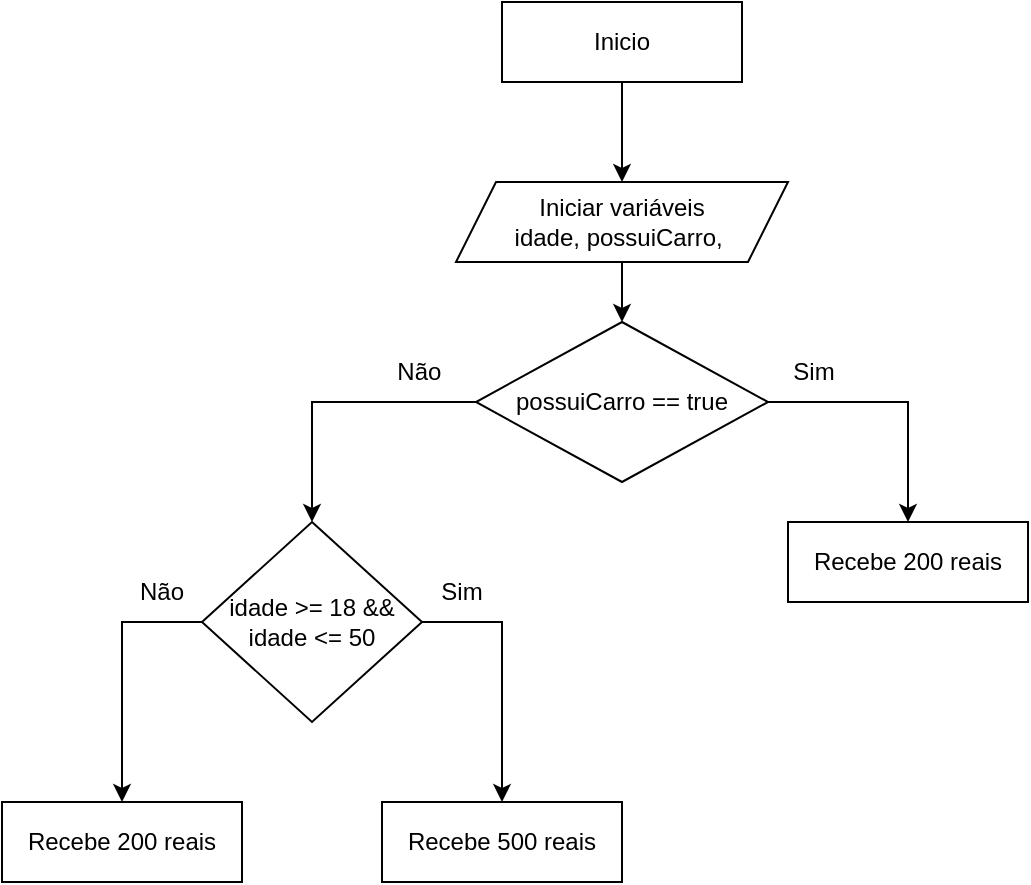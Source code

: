 <mxfile version="26.0.6">
  <diagram name="VerificarIdade" id="Lw__3kb3P3M3CWYozN1q">
    <mxGraphModel dx="1434" dy="820" grid="1" gridSize="10" guides="1" tooltips="1" connect="1" arrows="1" fold="1" page="1" pageScale="1" pageWidth="827" pageHeight="1169" math="0" shadow="0">
      <root>
        <mxCell id="0" />
        <mxCell id="1" parent="0" />
        <mxCell id="_IgoS73DkbOu6my2ZTtK-2" style="edgeStyle=orthogonalEdgeStyle;rounded=0;orthogonalLoop=1;jettySize=auto;html=1;exitX=0.5;exitY=1;exitDx=0;exitDy=0;entryX=0.5;entryY=0;entryDx=0;entryDy=0;" edge="1" parent="1" source="ZLKejDqpvpxxWeUrk6DK-1" target="_IgoS73DkbOu6my2ZTtK-1">
          <mxGeometry relative="1" as="geometry" />
        </mxCell>
        <mxCell id="ZLKejDqpvpxxWeUrk6DK-1" value="Inicio" style="rounded=0;whiteSpace=wrap;html=1;" parent="1" vertex="1">
          <mxGeometry x="354" y="90" width="120" height="40" as="geometry" />
        </mxCell>
        <mxCell id="_IgoS73DkbOu6my2ZTtK-4" style="edgeStyle=orthogonalEdgeStyle;rounded=0;orthogonalLoop=1;jettySize=auto;html=1;exitX=0.5;exitY=1;exitDx=0;exitDy=0;entryX=0.5;entryY=0;entryDx=0;entryDy=0;" edge="1" parent="1" source="_IgoS73DkbOu6my2ZTtK-1" target="_IgoS73DkbOu6my2ZTtK-3">
          <mxGeometry relative="1" as="geometry" />
        </mxCell>
        <mxCell id="_IgoS73DkbOu6my2ZTtK-1" value="Iniciar variáveis&lt;div&gt;idade, possuiCarro,&amp;nbsp;&lt;/div&gt;" style="shape=parallelogram;perimeter=parallelogramPerimeter;whiteSpace=wrap;html=1;fixedSize=1;" vertex="1" parent="1">
          <mxGeometry x="331" y="180" width="166" height="40" as="geometry" />
        </mxCell>
        <mxCell id="_IgoS73DkbOu6my2ZTtK-8" style="edgeStyle=orthogonalEdgeStyle;rounded=0;orthogonalLoop=1;jettySize=auto;html=1;exitX=0;exitY=0.5;exitDx=0;exitDy=0;entryX=0.5;entryY=0;entryDx=0;entryDy=0;" edge="1" parent="1" source="_IgoS73DkbOu6my2ZTtK-3" target="_IgoS73DkbOu6my2ZTtK-6">
          <mxGeometry relative="1" as="geometry" />
        </mxCell>
        <mxCell id="_IgoS73DkbOu6my2ZTtK-17" style="edgeStyle=orthogonalEdgeStyle;rounded=0;orthogonalLoop=1;jettySize=auto;html=1;exitX=1;exitY=0.5;exitDx=0;exitDy=0;entryX=0.5;entryY=0;entryDx=0;entryDy=0;" edge="1" parent="1" source="_IgoS73DkbOu6my2ZTtK-3" target="_IgoS73DkbOu6my2ZTtK-16">
          <mxGeometry relative="1" as="geometry" />
        </mxCell>
        <mxCell id="_IgoS73DkbOu6my2ZTtK-3" value="possuiCarro == true" style="rhombus;whiteSpace=wrap;html=1;" vertex="1" parent="1">
          <mxGeometry x="341" y="250" width="146" height="80" as="geometry" />
        </mxCell>
        <mxCell id="_IgoS73DkbOu6my2ZTtK-10" value="" style="edgeStyle=orthogonalEdgeStyle;rounded=0;orthogonalLoop=1;jettySize=auto;html=1;" edge="1" parent="1" source="_IgoS73DkbOu6my2ZTtK-6" target="_IgoS73DkbOu6my2ZTtK-9">
          <mxGeometry relative="1" as="geometry">
            <Array as="points">
              <mxPoint x="164" y="400" />
            </Array>
          </mxGeometry>
        </mxCell>
        <mxCell id="_IgoS73DkbOu6my2ZTtK-13" style="edgeStyle=orthogonalEdgeStyle;rounded=0;orthogonalLoop=1;jettySize=auto;html=1;exitX=1;exitY=0.5;exitDx=0;exitDy=0;entryX=0.5;entryY=0;entryDx=0;entryDy=0;" edge="1" parent="1" source="_IgoS73DkbOu6my2ZTtK-6" target="_IgoS73DkbOu6my2ZTtK-12">
          <mxGeometry relative="1" as="geometry" />
        </mxCell>
        <mxCell id="_IgoS73DkbOu6my2ZTtK-6" value="idade &amp;gt;= 18 &amp;amp;&amp;amp; idade &amp;lt;= 50" style="rhombus;whiteSpace=wrap;html=1;" vertex="1" parent="1">
          <mxGeometry x="204" y="350" width="110" height="100" as="geometry" />
        </mxCell>
        <mxCell id="_IgoS73DkbOu6my2ZTtK-9" value="Recebe 200 reais" style="whiteSpace=wrap;html=1;" vertex="1" parent="1">
          <mxGeometry x="104" y="490" width="120" height="40" as="geometry" />
        </mxCell>
        <mxCell id="_IgoS73DkbOu6my2ZTtK-11" value="Não" style="text;html=1;align=center;verticalAlign=middle;whiteSpace=wrap;rounded=0;" vertex="1" parent="1">
          <mxGeometry x="154" y="370" width="60" height="30" as="geometry" />
        </mxCell>
        <mxCell id="_IgoS73DkbOu6my2ZTtK-12" value="Recebe 5&lt;span style=&quot;background-color: transparent; color: light-dark(rgb(0, 0, 0), rgb(255, 255, 255));&quot;&gt;00 reais&lt;/span&gt;" style="whiteSpace=wrap;html=1;" vertex="1" parent="1">
          <mxGeometry x="294" y="490" width="120" height="40" as="geometry" />
        </mxCell>
        <mxCell id="_IgoS73DkbOu6my2ZTtK-14" value="Sim" style="text;html=1;align=center;verticalAlign=middle;whiteSpace=wrap;rounded=0;" vertex="1" parent="1">
          <mxGeometry x="304" y="370" width="60" height="30" as="geometry" />
        </mxCell>
        <mxCell id="_IgoS73DkbOu6my2ZTtK-16" value="Recebe 200 reais" style="whiteSpace=wrap;html=1;" vertex="1" parent="1">
          <mxGeometry x="497" y="350" width="120" height="40" as="geometry" />
        </mxCell>
        <mxCell id="_IgoS73DkbOu6my2ZTtK-18" value="&amp;nbsp;Não" style="text;html=1;align=center;verticalAlign=middle;whiteSpace=wrap;rounded=0;" vertex="1" parent="1">
          <mxGeometry x="281" y="260" width="60" height="30" as="geometry" />
        </mxCell>
        <mxCell id="_IgoS73DkbOu6my2ZTtK-19" value="Sim" style="text;html=1;align=center;verticalAlign=middle;whiteSpace=wrap;rounded=0;" vertex="1" parent="1">
          <mxGeometry x="480" y="260" width="60" height="30" as="geometry" />
        </mxCell>
      </root>
    </mxGraphModel>
  </diagram>
</mxfile>
